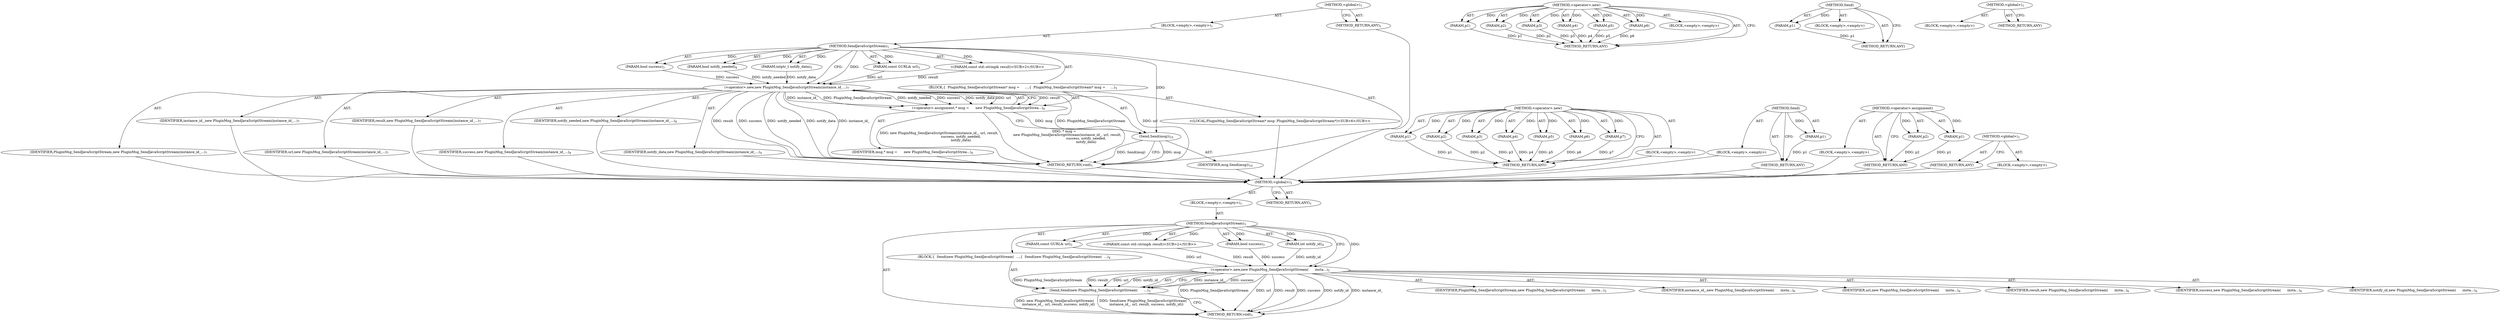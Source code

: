 digraph "&lt;global&gt;" {
vulnerable_6 [label=<(METHOD,&lt;global&gt;)<SUB>1</SUB>>];
vulnerable_7 [label=<(BLOCK,&lt;empty&gt;,&lt;empty&gt;)<SUB>1</SUB>>];
vulnerable_8 [label=<(METHOD,SendJavaScriptStream)<SUB>1</SUB>>];
vulnerable_9 [label=<(PARAM,const GURL&amp; url)<SUB>1</SUB>>];
vulnerable_10 [label="<(PARAM,const std::string&amp; result)<SUB>2</SUB>>"];
vulnerable_11 [label=<(PARAM,bool success)<SUB>3</SUB>>];
vulnerable_12 [label=<(PARAM,bool notify_needed)<SUB>4</SUB>>];
vulnerable_13 [label=<(PARAM,intptr_t notify_data)<SUB>5</SUB>>];
vulnerable_14 [label=<(BLOCK,{
  PluginMsg_SendJavaScriptStream* msg =
     ...,{
  PluginMsg_SendJavaScriptStream* msg =
     ...)<SUB>5</SUB>>];
vulnerable_15 [label="<(LOCAL,PluginMsg_SendJavaScriptStream* msg: PluginMsg_SendJavaScriptStream*)<SUB>6</SUB>>"];
vulnerable_16 [label=<(&lt;operator&gt;.assignment,* msg =
      new PluginMsg_SendJavaScriptStrea...)<SUB>6</SUB>>];
vulnerable_17 [label=<(IDENTIFIER,msg,* msg =
      new PluginMsg_SendJavaScriptStrea...)<SUB>6</SUB>>];
vulnerable_18 [label=<(&lt;operator&gt;.new,new PluginMsg_SendJavaScriptStream(instance_id_...)<SUB>7</SUB>>];
vulnerable_19 [label=<(IDENTIFIER,PluginMsg_SendJavaScriptStream,new PluginMsg_SendJavaScriptStream(instance_id_...)<SUB>7</SUB>>];
vulnerable_20 [label=<(IDENTIFIER,instance_id_,new PluginMsg_SendJavaScriptStream(instance_id_...)<SUB>7</SUB>>];
vulnerable_21 [label=<(IDENTIFIER,url,new PluginMsg_SendJavaScriptStream(instance_id_...)<SUB>7</SUB>>];
vulnerable_22 [label=<(IDENTIFIER,result,new PluginMsg_SendJavaScriptStream(instance_id_...)<SUB>7</SUB>>];
vulnerable_23 [label=<(IDENTIFIER,success,new PluginMsg_SendJavaScriptStream(instance_id_...)<SUB>8</SUB>>];
vulnerable_24 [label=<(IDENTIFIER,notify_needed,new PluginMsg_SendJavaScriptStream(instance_id_...)<SUB>8</SUB>>];
vulnerable_25 [label=<(IDENTIFIER,notify_data,new PluginMsg_SendJavaScriptStream(instance_id_...)<SUB>9</SUB>>];
vulnerable_26 [label=<(Send,Send(msg))<SUB>10</SUB>>];
vulnerable_27 [label=<(IDENTIFIER,msg,Send(msg))<SUB>10</SUB>>];
vulnerable_28 [label=<(METHOD_RETURN,void)<SUB>1</SUB>>];
vulnerable_30 [label=<(METHOD_RETURN,ANY)<SUB>1</SUB>>];
vulnerable_60 [label=<(METHOD,&lt;operator&gt;.new)>];
vulnerable_61 [label=<(PARAM,p1)>];
vulnerable_62 [label=<(PARAM,p2)>];
vulnerable_63 [label=<(PARAM,p3)>];
vulnerable_64 [label=<(PARAM,p4)>];
vulnerable_65 [label=<(PARAM,p5)>];
vulnerable_66 [label=<(PARAM,p6)>];
vulnerable_67 [label=<(PARAM,p7)>];
vulnerable_68 [label=<(BLOCK,&lt;empty&gt;,&lt;empty&gt;)>];
vulnerable_69 [label=<(METHOD_RETURN,ANY)>];
vulnerable_70 [label=<(METHOD,Send)>];
vulnerable_71 [label=<(PARAM,p1)>];
vulnerable_72 [label=<(BLOCK,&lt;empty&gt;,&lt;empty&gt;)>];
vulnerable_73 [label=<(METHOD_RETURN,ANY)>];
vulnerable_55 [label=<(METHOD,&lt;operator&gt;.assignment)>];
vulnerable_56 [label=<(PARAM,p1)>];
vulnerable_57 [label=<(PARAM,p2)>];
vulnerable_58 [label=<(BLOCK,&lt;empty&gt;,&lt;empty&gt;)>];
vulnerable_59 [label=<(METHOD_RETURN,ANY)>];
vulnerable_49 [label=<(METHOD,&lt;global&gt;)<SUB>1</SUB>>];
vulnerable_50 [label=<(BLOCK,&lt;empty&gt;,&lt;empty&gt;)>];
vulnerable_51 [label=<(METHOD_RETURN,ANY)>];
fixed_6 [label=<(METHOD,&lt;global&gt;)<SUB>1</SUB>>];
fixed_7 [label=<(BLOCK,&lt;empty&gt;,&lt;empty&gt;)<SUB>1</SUB>>];
fixed_8 [label=<(METHOD,SendJavaScriptStream)<SUB>1</SUB>>];
fixed_9 [label=<(PARAM,const GURL&amp; url)<SUB>1</SUB>>];
fixed_10 [label="<(PARAM,const std::string&amp; result)<SUB>2</SUB>>"];
fixed_11 [label=<(PARAM,bool success)<SUB>3</SUB>>];
fixed_12 [label=<(PARAM,int notify_id)<SUB>4</SUB>>];
fixed_13 [label=<(BLOCK,{
  Send(new PluginMsg_SendJavaScriptStream(
  ...,{
  Send(new PluginMsg_SendJavaScriptStream(
  ...)<SUB>4</SUB>>];
fixed_14 [label=<(Send,Send(new PluginMsg_SendJavaScriptStream(
      ...)<SUB>5</SUB>>];
fixed_15 [label=<(&lt;operator&gt;.new,new PluginMsg_SendJavaScriptStream(
      insta...)<SUB>5</SUB>>];
fixed_16 [label=<(IDENTIFIER,PluginMsg_SendJavaScriptStream,new PluginMsg_SendJavaScriptStream(
      insta...)<SUB>5</SUB>>];
fixed_17 [label=<(IDENTIFIER,instance_id_,new PluginMsg_SendJavaScriptStream(
      insta...)<SUB>6</SUB>>];
fixed_18 [label=<(IDENTIFIER,url,new PluginMsg_SendJavaScriptStream(
      insta...)<SUB>6</SUB>>];
fixed_19 [label=<(IDENTIFIER,result,new PluginMsg_SendJavaScriptStream(
      insta...)<SUB>6</SUB>>];
fixed_20 [label=<(IDENTIFIER,success,new PluginMsg_SendJavaScriptStream(
      insta...)<SUB>6</SUB>>];
fixed_21 [label=<(IDENTIFIER,notify_id,new PluginMsg_SendJavaScriptStream(
      insta...)<SUB>6</SUB>>];
fixed_22 [label=<(METHOD_RETURN,void)<SUB>1</SUB>>];
fixed_24 [label=<(METHOD_RETURN,ANY)<SUB>1</SUB>>];
fixed_51 [label=<(METHOD,&lt;operator&gt;.new)>];
fixed_52 [label=<(PARAM,p1)>];
fixed_53 [label=<(PARAM,p2)>];
fixed_54 [label=<(PARAM,p3)>];
fixed_55 [label=<(PARAM,p4)>];
fixed_56 [label=<(PARAM,p5)>];
fixed_57 [label=<(PARAM,p6)>];
fixed_58 [label=<(BLOCK,&lt;empty&gt;,&lt;empty&gt;)>];
fixed_59 [label=<(METHOD_RETURN,ANY)>];
fixed_47 [label=<(METHOD,Send)>];
fixed_48 [label=<(PARAM,p1)>];
fixed_49 [label=<(BLOCK,&lt;empty&gt;,&lt;empty&gt;)>];
fixed_50 [label=<(METHOD_RETURN,ANY)>];
fixed_41 [label=<(METHOD,&lt;global&gt;)<SUB>1</SUB>>];
fixed_42 [label=<(BLOCK,&lt;empty&gt;,&lt;empty&gt;)>];
fixed_43 [label=<(METHOD_RETURN,ANY)>];
vulnerable_6 -> vulnerable_7  [key=0, label="AST: "];
vulnerable_6 -> vulnerable_30  [key=0, label="AST: "];
vulnerable_6 -> vulnerable_30  [key=1, label="CFG: "];
vulnerable_7 -> vulnerable_8  [key=0, label="AST: "];
vulnerable_8 -> vulnerable_9  [key=0, label="AST: "];
vulnerable_8 -> vulnerable_9  [key=1, label="DDG: "];
vulnerable_8 -> vulnerable_10  [key=0, label="AST: "];
vulnerable_8 -> vulnerable_10  [key=1, label="DDG: "];
vulnerable_8 -> vulnerable_11  [key=0, label="AST: "];
vulnerable_8 -> vulnerable_11  [key=1, label="DDG: "];
vulnerable_8 -> vulnerable_12  [key=0, label="AST: "];
vulnerable_8 -> vulnerable_12  [key=1, label="DDG: "];
vulnerable_8 -> vulnerable_13  [key=0, label="AST: "];
vulnerable_8 -> vulnerable_13  [key=1, label="DDG: "];
vulnerable_8 -> vulnerable_14  [key=0, label="AST: "];
vulnerable_8 -> vulnerable_28  [key=0, label="AST: "];
vulnerable_8 -> vulnerable_18  [key=0, label="CFG: "];
vulnerable_8 -> vulnerable_18  [key=1, label="DDG: "];
vulnerable_8 -> vulnerable_26  [key=0, label="DDG: "];
vulnerable_9 -> vulnerable_18  [key=0, label="DDG: url"];
vulnerable_10 -> vulnerable_18  [key=0, label="DDG: result"];
vulnerable_11 -> vulnerable_18  [key=0, label="DDG: success"];
vulnerable_12 -> vulnerable_18  [key=0, label="DDG: notify_needed"];
vulnerable_13 -> vulnerable_18  [key=0, label="DDG: notify_data"];
vulnerable_14 -> vulnerable_15  [key=0, label="AST: "];
vulnerable_14 -> vulnerable_16  [key=0, label="AST: "];
vulnerable_14 -> vulnerable_26  [key=0, label="AST: "];
vulnerable_15 -> fixed_6  [key=0];
vulnerable_16 -> vulnerable_17  [key=0, label="AST: "];
vulnerable_16 -> vulnerable_18  [key=0, label="AST: "];
vulnerable_16 -> vulnerable_26  [key=0, label="CFG: "];
vulnerable_16 -> vulnerable_26  [key=1, label="DDG: msg"];
vulnerable_16 -> vulnerable_28  [key=0, label="DDG: new PluginMsg_SendJavaScriptStream(instance_id_, url, result,
                                         success, notify_needed,
                                         notify_data)"];
vulnerable_16 -> vulnerable_28  [key=1, label="DDG: * msg =
      new PluginMsg_SendJavaScriptStream(instance_id_, url, result,
                                         success, notify_needed,
                                         notify_data)"];
vulnerable_17 -> fixed_6  [key=0];
vulnerable_18 -> vulnerable_19  [key=0, label="AST: "];
vulnerable_18 -> vulnerable_20  [key=0, label="AST: "];
vulnerable_18 -> vulnerable_21  [key=0, label="AST: "];
vulnerable_18 -> vulnerable_22  [key=0, label="AST: "];
vulnerable_18 -> vulnerable_23  [key=0, label="AST: "];
vulnerable_18 -> vulnerable_24  [key=0, label="AST: "];
vulnerable_18 -> vulnerable_25  [key=0, label="AST: "];
vulnerable_18 -> vulnerable_16  [key=0, label="CFG: "];
vulnerable_18 -> vulnerable_16  [key=1, label="DDG: result"];
vulnerable_18 -> vulnerable_16  [key=2, label="DDG: instance_id_"];
vulnerable_18 -> vulnerable_16  [key=3, label="DDG: PluginMsg_SendJavaScriptStream"];
vulnerable_18 -> vulnerable_16  [key=4, label="DDG: notify_needed"];
vulnerable_18 -> vulnerable_16  [key=5, label="DDG: success"];
vulnerable_18 -> vulnerable_16  [key=6, label="DDG: notify_data"];
vulnerable_18 -> vulnerable_16  [key=7, label="DDG: url"];
vulnerable_18 -> vulnerable_28  [key=0, label="DDG: PluginMsg_SendJavaScriptStream"];
vulnerable_18 -> vulnerable_28  [key=1, label="DDG: url"];
vulnerable_18 -> vulnerable_28  [key=2, label="DDG: result"];
vulnerable_18 -> vulnerable_28  [key=3, label="DDG: success"];
vulnerable_18 -> vulnerable_28  [key=4, label="DDG: notify_needed"];
vulnerable_18 -> vulnerable_28  [key=5, label="DDG: notify_data"];
vulnerable_18 -> vulnerable_28  [key=6, label="DDG: instance_id_"];
vulnerable_19 -> fixed_6  [key=0];
vulnerable_20 -> fixed_6  [key=0];
vulnerable_21 -> fixed_6  [key=0];
vulnerable_22 -> fixed_6  [key=0];
vulnerable_23 -> fixed_6  [key=0];
vulnerable_24 -> fixed_6  [key=0];
vulnerable_25 -> fixed_6  [key=0];
vulnerable_26 -> vulnerable_27  [key=0, label="AST: "];
vulnerable_26 -> vulnerable_28  [key=0, label="CFG: "];
vulnerable_26 -> vulnerable_28  [key=1, label="DDG: msg"];
vulnerable_26 -> vulnerable_28  [key=2, label="DDG: Send(msg)"];
vulnerable_27 -> fixed_6  [key=0];
vulnerable_28 -> fixed_6  [key=0];
vulnerable_30 -> fixed_6  [key=0];
vulnerable_60 -> vulnerable_61  [key=0, label="AST: "];
vulnerable_60 -> vulnerable_61  [key=1, label="DDG: "];
vulnerable_60 -> vulnerable_68  [key=0, label="AST: "];
vulnerable_60 -> vulnerable_62  [key=0, label="AST: "];
vulnerable_60 -> vulnerable_62  [key=1, label="DDG: "];
vulnerable_60 -> vulnerable_69  [key=0, label="AST: "];
vulnerable_60 -> vulnerable_69  [key=1, label="CFG: "];
vulnerable_60 -> vulnerable_63  [key=0, label="AST: "];
vulnerable_60 -> vulnerable_63  [key=1, label="DDG: "];
vulnerable_60 -> vulnerable_64  [key=0, label="AST: "];
vulnerable_60 -> vulnerable_64  [key=1, label="DDG: "];
vulnerable_60 -> vulnerable_65  [key=0, label="AST: "];
vulnerable_60 -> vulnerable_65  [key=1, label="DDG: "];
vulnerable_60 -> vulnerable_66  [key=0, label="AST: "];
vulnerable_60 -> vulnerable_66  [key=1, label="DDG: "];
vulnerable_60 -> vulnerable_67  [key=0, label="AST: "];
vulnerable_60 -> vulnerable_67  [key=1, label="DDG: "];
vulnerable_61 -> vulnerable_69  [key=0, label="DDG: p1"];
vulnerable_62 -> vulnerable_69  [key=0, label="DDG: p2"];
vulnerable_63 -> vulnerable_69  [key=0, label="DDG: p3"];
vulnerable_64 -> vulnerable_69  [key=0, label="DDG: p4"];
vulnerable_65 -> vulnerable_69  [key=0, label="DDG: p5"];
vulnerable_66 -> vulnerable_69  [key=0, label="DDG: p6"];
vulnerable_67 -> vulnerable_69  [key=0, label="DDG: p7"];
vulnerable_68 -> fixed_6  [key=0];
vulnerable_69 -> fixed_6  [key=0];
vulnerable_70 -> vulnerable_71  [key=0, label="AST: "];
vulnerable_70 -> vulnerable_71  [key=1, label="DDG: "];
vulnerable_70 -> vulnerable_72  [key=0, label="AST: "];
vulnerable_70 -> vulnerable_73  [key=0, label="AST: "];
vulnerable_70 -> vulnerable_73  [key=1, label="CFG: "];
vulnerable_71 -> vulnerable_73  [key=0, label="DDG: p1"];
vulnerable_72 -> fixed_6  [key=0];
vulnerable_73 -> fixed_6  [key=0];
vulnerable_55 -> vulnerable_56  [key=0, label="AST: "];
vulnerable_55 -> vulnerable_56  [key=1, label="DDG: "];
vulnerable_55 -> vulnerable_58  [key=0, label="AST: "];
vulnerable_55 -> vulnerable_57  [key=0, label="AST: "];
vulnerable_55 -> vulnerable_57  [key=1, label="DDG: "];
vulnerable_55 -> vulnerable_59  [key=0, label="AST: "];
vulnerable_55 -> vulnerable_59  [key=1, label="CFG: "];
vulnerable_56 -> vulnerable_59  [key=0, label="DDG: p1"];
vulnerable_57 -> vulnerable_59  [key=0, label="DDG: p2"];
vulnerable_58 -> fixed_6  [key=0];
vulnerable_59 -> fixed_6  [key=0];
vulnerable_49 -> vulnerable_50  [key=0, label="AST: "];
vulnerable_49 -> vulnerable_51  [key=0, label="AST: "];
vulnerable_49 -> vulnerable_51  [key=1, label="CFG: "];
vulnerable_50 -> fixed_6  [key=0];
vulnerable_51 -> fixed_6  [key=0];
fixed_6 -> fixed_7  [key=0, label="AST: "];
fixed_6 -> fixed_24  [key=0, label="AST: "];
fixed_6 -> fixed_24  [key=1, label="CFG: "];
fixed_7 -> fixed_8  [key=0, label="AST: "];
fixed_8 -> fixed_9  [key=0, label="AST: "];
fixed_8 -> fixed_9  [key=1, label="DDG: "];
fixed_8 -> fixed_10  [key=0, label="AST: "];
fixed_8 -> fixed_10  [key=1, label="DDG: "];
fixed_8 -> fixed_11  [key=0, label="AST: "];
fixed_8 -> fixed_11  [key=1, label="DDG: "];
fixed_8 -> fixed_12  [key=0, label="AST: "];
fixed_8 -> fixed_12  [key=1, label="DDG: "];
fixed_8 -> fixed_13  [key=0, label="AST: "];
fixed_8 -> fixed_22  [key=0, label="AST: "];
fixed_8 -> fixed_15  [key=0, label="CFG: "];
fixed_8 -> fixed_15  [key=1, label="DDG: "];
fixed_9 -> fixed_15  [key=0, label="DDG: url"];
fixed_10 -> fixed_15  [key=0, label="DDG: result"];
fixed_11 -> fixed_15  [key=0, label="DDG: success"];
fixed_12 -> fixed_15  [key=0, label="DDG: notify_id"];
fixed_13 -> fixed_14  [key=0, label="AST: "];
fixed_14 -> fixed_15  [key=0, label="AST: "];
fixed_14 -> fixed_22  [key=0, label="CFG: "];
fixed_14 -> fixed_22  [key=1, label="DDG: new PluginMsg_SendJavaScriptStream(
      instance_id_, url, result, success, notify_id)"];
fixed_14 -> fixed_22  [key=2, label="DDG: Send(new PluginMsg_SendJavaScriptStream(
      instance_id_, url, result, success, notify_id))"];
fixed_15 -> fixed_16  [key=0, label="AST: "];
fixed_15 -> fixed_17  [key=0, label="AST: "];
fixed_15 -> fixed_18  [key=0, label="AST: "];
fixed_15 -> fixed_19  [key=0, label="AST: "];
fixed_15 -> fixed_20  [key=0, label="AST: "];
fixed_15 -> fixed_21  [key=0, label="AST: "];
fixed_15 -> fixed_14  [key=0, label="CFG: "];
fixed_15 -> fixed_14  [key=1, label="DDG: instance_id_"];
fixed_15 -> fixed_14  [key=2, label="DDG: success"];
fixed_15 -> fixed_14  [key=3, label="DDG: PluginMsg_SendJavaScriptStream"];
fixed_15 -> fixed_14  [key=4, label="DDG: result"];
fixed_15 -> fixed_14  [key=5, label="DDG: url"];
fixed_15 -> fixed_14  [key=6, label="DDG: notify_id"];
fixed_15 -> fixed_22  [key=0, label="DDG: PluginMsg_SendJavaScriptStream"];
fixed_15 -> fixed_22  [key=1, label="DDG: url"];
fixed_15 -> fixed_22  [key=2, label="DDG: result"];
fixed_15 -> fixed_22  [key=3, label="DDG: success"];
fixed_15 -> fixed_22  [key=4, label="DDG: notify_id"];
fixed_15 -> fixed_22  [key=5, label="DDG: instance_id_"];
fixed_51 -> fixed_52  [key=0, label="AST: "];
fixed_51 -> fixed_52  [key=1, label="DDG: "];
fixed_51 -> fixed_58  [key=0, label="AST: "];
fixed_51 -> fixed_53  [key=0, label="AST: "];
fixed_51 -> fixed_53  [key=1, label="DDG: "];
fixed_51 -> fixed_59  [key=0, label="AST: "];
fixed_51 -> fixed_59  [key=1, label="CFG: "];
fixed_51 -> fixed_54  [key=0, label="AST: "];
fixed_51 -> fixed_54  [key=1, label="DDG: "];
fixed_51 -> fixed_55  [key=0, label="AST: "];
fixed_51 -> fixed_55  [key=1, label="DDG: "];
fixed_51 -> fixed_56  [key=0, label="AST: "];
fixed_51 -> fixed_56  [key=1, label="DDG: "];
fixed_51 -> fixed_57  [key=0, label="AST: "];
fixed_51 -> fixed_57  [key=1, label="DDG: "];
fixed_52 -> fixed_59  [key=0, label="DDG: p1"];
fixed_53 -> fixed_59  [key=0, label="DDG: p2"];
fixed_54 -> fixed_59  [key=0, label="DDG: p3"];
fixed_55 -> fixed_59  [key=0, label="DDG: p4"];
fixed_56 -> fixed_59  [key=0, label="DDG: p5"];
fixed_57 -> fixed_59  [key=0, label="DDG: p6"];
fixed_47 -> fixed_48  [key=0, label="AST: "];
fixed_47 -> fixed_48  [key=1, label="DDG: "];
fixed_47 -> fixed_49  [key=0, label="AST: "];
fixed_47 -> fixed_50  [key=0, label="AST: "];
fixed_47 -> fixed_50  [key=1, label="CFG: "];
fixed_48 -> fixed_50  [key=0, label="DDG: p1"];
fixed_41 -> fixed_42  [key=0, label="AST: "];
fixed_41 -> fixed_43  [key=0, label="AST: "];
fixed_41 -> fixed_43  [key=1, label="CFG: "];
}
